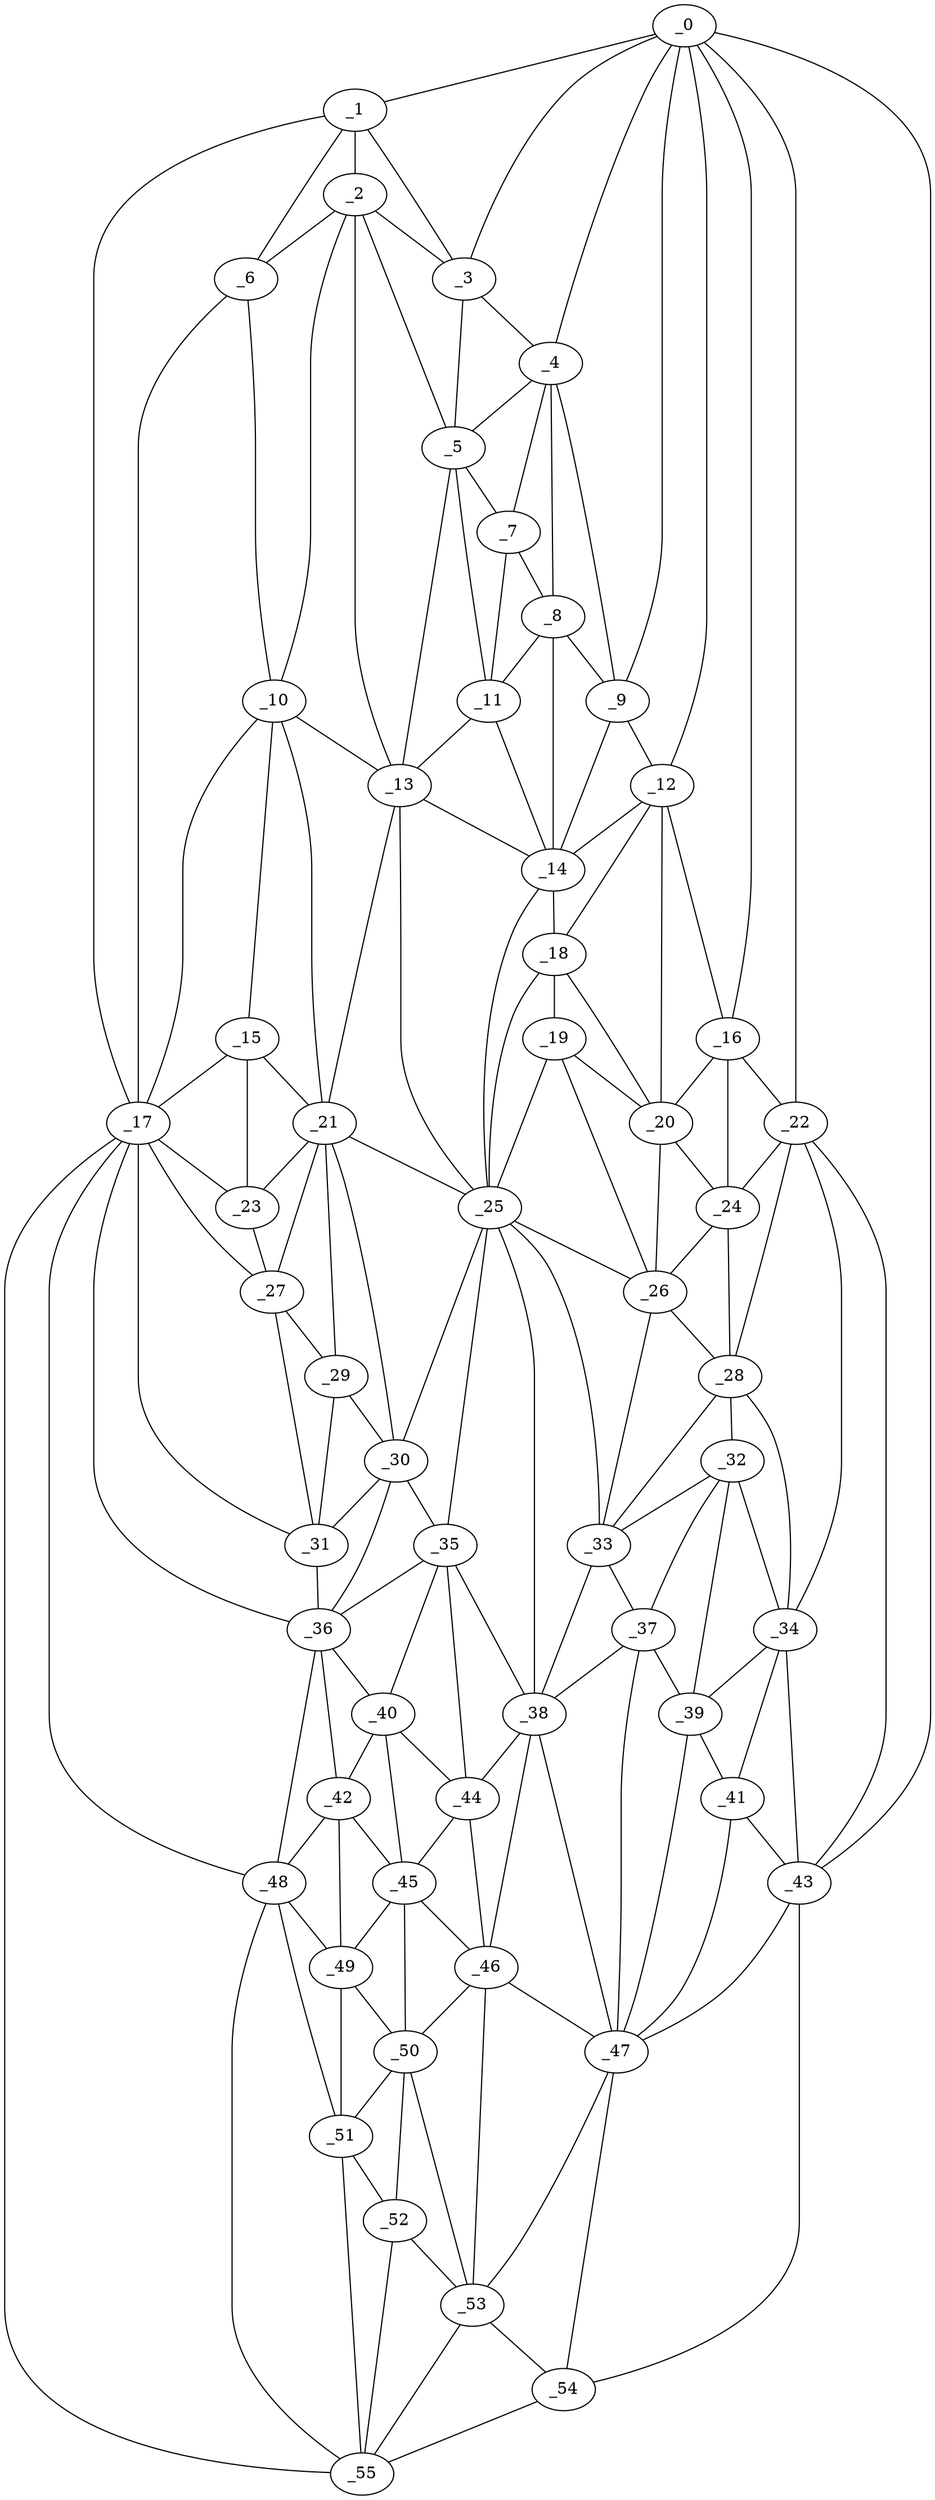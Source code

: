 graph "obj31__220.gxl" {
	_0	 [x=5,
		y=81];
	_1	 [x=7,
		y=30];
	_0 -- _1	 [valence=1];
	_3	 [x=10,
		y=54];
	_0 -- _3	 [valence=1];
	_4	 [x=16,
		y=73];
	_0 -- _4	 [valence=2];
	_9	 [x=29,
		y=78];
	_0 -- _9	 [valence=2];
	_12	 [x=33,
		y=80];
	_0 -- _12	 [valence=2];
	_16	 [x=43,
		y=87];
	_0 -- _16	 [valence=1];
	_22	 [x=48,
		y=91];
	_0 -- _22	 [valence=1];
	_43	 [x=87,
		y=110];
	_0 -- _43	 [valence=1];
	_2	 [x=10,
		y=42];
	_1 -- _2	 [valence=2];
	_1 -- _3	 [valence=1];
	_6	 [x=19,
		y=30];
	_1 -- _6	 [valence=1];
	_17	 [x=44,
		y=17];
	_1 -- _17	 [valence=1];
	_2 -- _3	 [valence=2];
	_5	 [x=18,
		y=57];
	_2 -- _5	 [valence=2];
	_2 -- _6	 [valence=1];
	_10	 [x=30,
		y=31];
	_2 -- _10	 [valence=2];
	_13	 [x=34,
		y=53];
	_2 -- _13	 [valence=1];
	_3 -- _4	 [valence=2];
	_3 -- _5	 [valence=1];
	_4 -- _5	 [valence=1];
	_7	 [x=23,
		y=63];
	_4 -- _7	 [valence=2];
	_8	 [x=24,
		y=72];
	_4 -- _8	 [valence=2];
	_4 -- _9	 [valence=1];
	_5 -- _7	 [valence=2];
	_11	 [x=30,
		y=61];
	_5 -- _11	 [valence=2];
	_5 -- _13	 [valence=2];
	_6 -- _10	 [valence=2];
	_6 -- _17	 [valence=2];
	_7 -- _8	 [valence=1];
	_7 -- _11	 [valence=1];
	_8 -- _9	 [valence=2];
	_8 -- _11	 [valence=1];
	_14	 [x=38,
		y=64];
	_8 -- _14	 [valence=1];
	_9 -- _12	 [valence=2];
	_9 -- _14	 [valence=2];
	_10 -- _13	 [valence=1];
	_15	 [x=43,
		y=29];
	_10 -- _15	 [valence=1];
	_10 -- _17	 [valence=2];
	_21	 [x=48,
		y=37];
	_10 -- _21	 [valence=2];
	_11 -- _13	 [valence=1];
	_11 -- _14	 [valence=2];
	_12 -- _14	 [valence=1];
	_12 -- _16	 [valence=1];
	_18	 [x=44,
		y=72];
	_12 -- _18	 [valence=2];
	_20	 [x=47,
		y=80];
	_12 -- _20	 [valence=2];
	_13 -- _14	 [valence=2];
	_13 -- _21	 [valence=2];
	_25	 [x=52,
		y=63];
	_13 -- _25	 [valence=2];
	_14 -- _18	 [valence=1];
	_14 -- _25	 [valence=2];
	_15 -- _17	 [valence=2];
	_15 -- _21	 [valence=2];
	_23	 [x=49,
		y=29];
	_15 -- _23	 [valence=1];
	_16 -- _20	 [valence=2];
	_16 -- _22	 [valence=2];
	_24	 [x=51,
		y=86];
	_16 -- _24	 [valence=1];
	_17 -- _23	 [valence=2];
	_27	 [x=57,
		y=32];
	_17 -- _27	 [valence=1];
	_31	 [x=66,
		y=36];
	_17 -- _31	 [valence=2];
	_36	 [x=75,
		y=38];
	_17 -- _36	 [valence=1];
	_48	 [x=97,
		y=35];
	_17 -- _48	 [valence=2];
	_55	 [x=125,
		y=42];
	_17 -- _55	 [valence=1];
	_19	 [x=47,
		y=73];
	_18 -- _19	 [valence=1];
	_18 -- _20	 [valence=1];
	_18 -- _25	 [valence=2];
	_19 -- _20	 [valence=1];
	_19 -- _25	 [valence=2];
	_26	 [x=54,
		y=74];
	_19 -- _26	 [valence=2];
	_20 -- _24	 [valence=2];
	_20 -- _26	 [valence=2];
	_21 -- _23	 [valence=2];
	_21 -- _25	 [valence=2];
	_21 -- _27	 [valence=2];
	_29	 [x=62,
		y=38];
	_21 -- _29	 [valence=2];
	_30	 [x=64,
		y=42];
	_21 -- _30	 [valence=2];
	_22 -- _24	 [valence=2];
	_28	 [x=58,
		y=88];
	_22 -- _28	 [valence=1];
	_34	 [x=67,
		y=97];
	_22 -- _34	 [valence=2];
	_22 -- _43	 [valence=2];
	_23 -- _27	 [valence=1];
	_24 -- _26	 [valence=2];
	_24 -- _28	 [valence=2];
	_25 -- _26	 [valence=1];
	_25 -- _30	 [valence=2];
	_33	 [x=67,
		y=74];
	_25 -- _33	 [valence=2];
	_35	 [x=73,
		y=48];
	_25 -- _35	 [valence=1];
	_38	 [x=78,
		y=65];
	_25 -- _38	 [valence=2];
	_26 -- _28	 [valence=2];
	_26 -- _33	 [valence=1];
	_27 -- _29	 [valence=1];
	_27 -- _31	 [valence=2];
	_32	 [x=66,
		y=91];
	_28 -- _32	 [valence=1];
	_28 -- _33	 [valence=2];
	_28 -- _34	 [valence=2];
	_29 -- _30	 [valence=1];
	_29 -- _31	 [valence=2];
	_30 -- _31	 [valence=2];
	_30 -- _35	 [valence=2];
	_30 -- _36	 [valence=1];
	_31 -- _36	 [valence=1];
	_32 -- _33	 [valence=1];
	_32 -- _34	 [valence=2];
	_37	 [x=77,
		y=77];
	_32 -- _37	 [valence=2];
	_39	 [x=80,
		y=97];
	_32 -- _39	 [valence=1];
	_33 -- _37	 [valence=2];
	_33 -- _38	 [valence=2];
	_34 -- _39	 [valence=1];
	_41	 [x=83,
		y=101];
	_34 -- _41	 [valence=2];
	_34 -- _43	 [valence=1];
	_35 -- _36	 [valence=2];
	_35 -- _38	 [valence=2];
	_40	 [x=81,
		y=45];
	_35 -- _40	 [valence=1];
	_44	 [x=88,
		y=57];
	_35 -- _44	 [valence=2];
	_36 -- _40	 [valence=2];
	_42	 [x=87,
		y=40];
	_36 -- _42	 [valence=2];
	_36 -- _48	 [valence=2];
	_37 -- _38	 [valence=2];
	_37 -- _39	 [valence=1];
	_47	 [x=96,
		y=86];
	_37 -- _47	 [valence=2];
	_38 -- _44	 [valence=2];
	_46	 [x=96,
		y=58];
	_38 -- _46	 [valence=2];
	_38 -- _47	 [valence=1];
	_39 -- _41	 [valence=2];
	_39 -- _47	 [valence=2];
	_40 -- _42	 [valence=2];
	_40 -- _44	 [valence=2];
	_45	 [x=91,
		y=51];
	_40 -- _45	 [valence=2];
	_41 -- _43	 [valence=1];
	_41 -- _47	 [valence=1];
	_42 -- _45	 [valence=2];
	_42 -- _48	 [valence=1];
	_49	 [x=97,
		y=43];
	_42 -- _49	 [valence=2];
	_43 -- _47	 [valence=2];
	_54	 [x=123,
		y=93];
	_43 -- _54	 [valence=1];
	_44 -- _45	 [valence=1];
	_44 -- _46	 [valence=2];
	_45 -- _46	 [valence=2];
	_45 -- _49	 [valence=1];
	_50	 [x=105,
		y=55];
	_45 -- _50	 [valence=2];
	_46 -- _47	 [valence=2];
	_46 -- _50	 [valence=2];
	_53	 [x=112,
		y=79];
	_46 -- _53	 [valence=2];
	_47 -- _53	 [valence=1];
	_47 -- _54	 [valence=1];
	_48 -- _49	 [valence=2];
	_51	 [x=109,
		y=41];
	_48 -- _51	 [valence=2];
	_48 -- _55	 [valence=1];
	_49 -- _50	 [valence=2];
	_49 -- _51	 [valence=2];
	_50 -- _51	 [valence=1];
	_52	 [x=112,
		y=52];
	_50 -- _52	 [valence=2];
	_50 -- _53	 [valence=1];
	_51 -- _52	 [valence=2];
	_51 -- _55	 [valence=2];
	_52 -- _53	 [valence=2];
	_52 -- _55	 [valence=2];
	_53 -- _54	 [valence=2];
	_53 -- _55	 [valence=2];
	_54 -- _55	 [valence=1];
}
